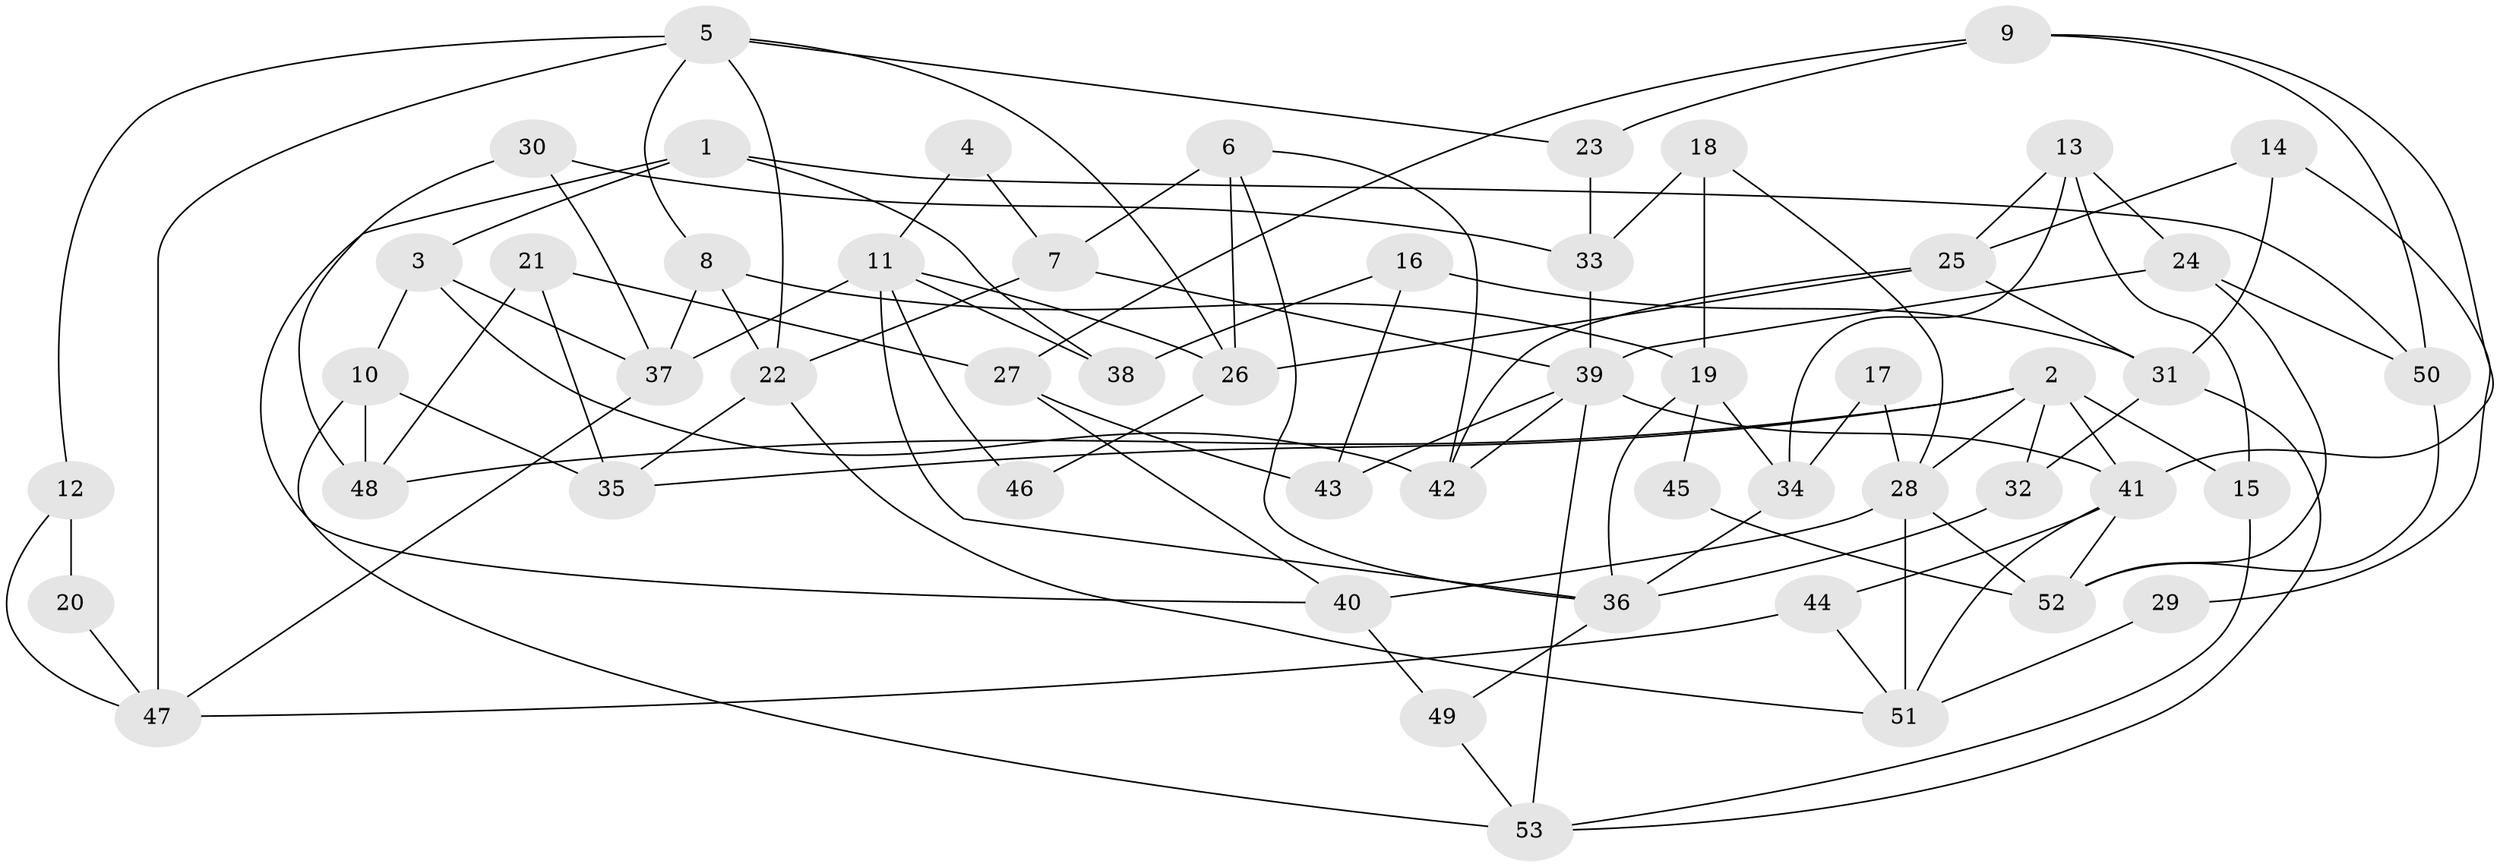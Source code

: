 // coarse degree distribution, {6: 0.15625, 7: 0.15625, 2: 0.1875, 9: 0.0625, 4: 0.0625, 5: 0.21875, 3: 0.125, 8: 0.03125}
// Generated by graph-tools (version 1.1) at 2025/52/02/27/25 19:52:03]
// undirected, 53 vertices, 106 edges
graph export_dot {
graph [start="1"]
  node [color=gray90,style=filled];
  1;
  2;
  3;
  4;
  5;
  6;
  7;
  8;
  9;
  10;
  11;
  12;
  13;
  14;
  15;
  16;
  17;
  18;
  19;
  20;
  21;
  22;
  23;
  24;
  25;
  26;
  27;
  28;
  29;
  30;
  31;
  32;
  33;
  34;
  35;
  36;
  37;
  38;
  39;
  40;
  41;
  42;
  43;
  44;
  45;
  46;
  47;
  48;
  49;
  50;
  51;
  52;
  53;
  1 -- 3;
  1 -- 50;
  1 -- 38;
  1 -- 40;
  2 -- 28;
  2 -- 41;
  2 -- 15;
  2 -- 32;
  2 -- 35;
  2 -- 48;
  3 -- 37;
  3 -- 42;
  3 -- 10;
  4 -- 7;
  4 -- 11;
  5 -- 8;
  5 -- 22;
  5 -- 12;
  5 -- 23;
  5 -- 26;
  5 -- 47;
  6 -- 42;
  6 -- 36;
  6 -- 7;
  6 -- 26;
  7 -- 39;
  7 -- 22;
  8 -- 19;
  8 -- 22;
  8 -- 37;
  9 -- 23;
  9 -- 27;
  9 -- 41;
  9 -- 50;
  10 -- 53;
  10 -- 35;
  10 -- 48;
  11 -- 36;
  11 -- 26;
  11 -- 37;
  11 -- 38;
  11 -- 46;
  12 -- 47;
  12 -- 20;
  13 -- 15;
  13 -- 24;
  13 -- 25;
  13 -- 34;
  14 -- 31;
  14 -- 25;
  14 -- 29;
  15 -- 53;
  16 -- 38;
  16 -- 43;
  16 -- 31;
  17 -- 28;
  17 -- 34;
  18 -- 28;
  18 -- 19;
  18 -- 33;
  19 -- 36;
  19 -- 34;
  19 -- 45;
  20 -- 47;
  21 -- 48;
  21 -- 35;
  21 -- 27;
  22 -- 35;
  22 -- 51;
  23 -- 33;
  24 -- 39;
  24 -- 52;
  24 -- 50;
  25 -- 26;
  25 -- 31;
  25 -- 42;
  26 -- 46;
  27 -- 40;
  27 -- 43;
  28 -- 52;
  28 -- 51;
  28 -- 40;
  29 -- 51;
  30 -- 48;
  30 -- 37;
  30 -- 33;
  31 -- 32;
  31 -- 53;
  32 -- 36;
  33 -- 39;
  34 -- 36;
  36 -- 49;
  37 -- 47;
  39 -- 41;
  39 -- 42;
  39 -- 43;
  39 -- 53;
  40 -- 49;
  41 -- 51;
  41 -- 44;
  41 -- 52;
  44 -- 47;
  44 -- 51;
  45 -- 52;
  49 -- 53;
  50 -- 52;
}

